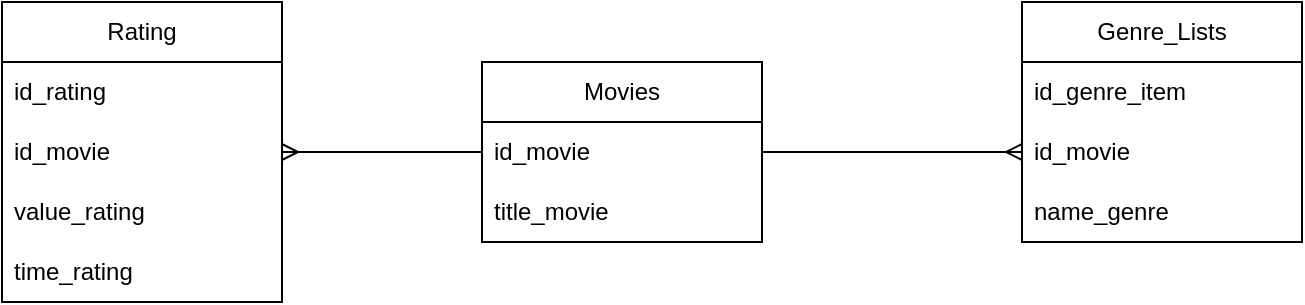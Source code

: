 <mxfile version="20.7.4" type="device"><diagram id="ff_3KB_nhtBKR8RxdCvJ" name="Página-1"><mxGraphModel dx="2261" dy="764" grid="1" gridSize="10" guides="1" tooltips="1" connect="1" arrows="1" fold="1" page="1" pageScale="1" pageWidth="827" pageHeight="1169" math="0" shadow="0"><root><mxCell id="0"/><mxCell id="1" parent="0"/><mxCell id="NYqKiGnYeMxnRLhzOzPk-2" value="Movies" style="swimlane;fontStyle=0;childLayout=stackLayout;horizontal=1;startSize=30;horizontalStack=0;resizeParent=1;resizeParentMax=0;resizeLast=0;collapsible=1;marginBottom=0;whiteSpace=wrap;html=1;" vertex="1" parent="1"><mxGeometry x="140" y="230" width="140" height="90" as="geometry"/></mxCell><mxCell id="NYqKiGnYeMxnRLhzOzPk-3" value="id_movie&lt;br&gt;" style="text;strokeColor=none;fillColor=none;align=left;verticalAlign=middle;spacingLeft=4;spacingRight=4;overflow=hidden;points=[[0,0.5],[1,0.5]];portConstraint=eastwest;rotatable=0;whiteSpace=wrap;html=1;" vertex="1" parent="NYqKiGnYeMxnRLhzOzPk-2"><mxGeometry y="30" width="140" height="30" as="geometry"/></mxCell><mxCell id="NYqKiGnYeMxnRLhzOzPk-6" value="title_movie" style="text;strokeColor=none;fillColor=none;align=left;verticalAlign=middle;spacingLeft=4;spacingRight=4;overflow=hidden;points=[[0,0.5],[1,0.5]];portConstraint=eastwest;rotatable=0;whiteSpace=wrap;html=1;" vertex="1" parent="NYqKiGnYeMxnRLhzOzPk-2"><mxGeometry y="60" width="140" height="30" as="geometry"/></mxCell><mxCell id="NYqKiGnYeMxnRLhzOzPk-8" value="Genre_Lists" style="swimlane;fontStyle=0;childLayout=stackLayout;horizontal=1;startSize=30;horizontalStack=0;resizeParent=1;resizeParentMax=0;resizeLast=0;collapsible=1;marginBottom=0;whiteSpace=wrap;html=1;" vertex="1" parent="1"><mxGeometry x="410" y="200" width="140" height="120" as="geometry"/></mxCell><mxCell id="NYqKiGnYeMxnRLhzOzPk-9" value="id_genre_item" style="text;strokeColor=none;fillColor=none;align=left;verticalAlign=middle;spacingLeft=4;spacingRight=4;overflow=hidden;points=[[0,0.5],[1,0.5]];portConstraint=eastwest;rotatable=0;whiteSpace=wrap;html=1;" vertex="1" parent="NYqKiGnYeMxnRLhzOzPk-8"><mxGeometry y="30" width="140" height="30" as="geometry"/></mxCell><mxCell id="NYqKiGnYeMxnRLhzOzPk-10" value="id_movie" style="text;strokeColor=none;fillColor=none;align=left;verticalAlign=middle;spacingLeft=4;spacingRight=4;overflow=hidden;points=[[0,0.5],[1,0.5]];portConstraint=eastwest;rotatable=0;whiteSpace=wrap;html=1;" vertex="1" parent="NYqKiGnYeMxnRLhzOzPk-8"><mxGeometry y="60" width="140" height="30" as="geometry"/></mxCell><mxCell id="NYqKiGnYeMxnRLhzOzPk-11" value="name_genre" style="text;strokeColor=none;fillColor=none;align=left;verticalAlign=middle;spacingLeft=4;spacingRight=4;overflow=hidden;points=[[0,0.5],[1,0.5]];portConstraint=eastwest;rotatable=0;whiteSpace=wrap;html=1;" vertex="1" parent="NYqKiGnYeMxnRLhzOzPk-8"><mxGeometry y="90" width="140" height="30" as="geometry"/></mxCell><mxCell id="NYqKiGnYeMxnRLhzOzPk-14" style="rounded=0;orthogonalLoop=1;jettySize=auto;html=1;exitX=0;exitY=0.5;exitDx=0;exitDy=0;entryX=1;entryY=0.5;entryDx=0;entryDy=0;endArrow=none;endFill=0;startArrow=ERmany;startFill=0;" edge="1" parent="1" source="NYqKiGnYeMxnRLhzOzPk-10" target="NYqKiGnYeMxnRLhzOzPk-3"><mxGeometry relative="1" as="geometry"/></mxCell><mxCell id="NYqKiGnYeMxnRLhzOzPk-16" value="Rating" style="swimlane;fontStyle=0;childLayout=stackLayout;horizontal=1;startSize=30;horizontalStack=0;resizeParent=1;resizeParentMax=0;resizeLast=0;collapsible=1;marginBottom=0;whiteSpace=wrap;html=1;" vertex="1" parent="1"><mxGeometry x="-100" y="200" width="140" height="150" as="geometry"/></mxCell><mxCell id="NYqKiGnYeMxnRLhzOzPk-17" value="id_rating" style="text;strokeColor=none;fillColor=none;align=left;verticalAlign=middle;spacingLeft=4;spacingRight=4;overflow=hidden;points=[[0,0.5],[1,0.5]];portConstraint=eastwest;rotatable=0;whiteSpace=wrap;html=1;" vertex="1" parent="NYqKiGnYeMxnRLhzOzPk-16"><mxGeometry y="30" width="140" height="30" as="geometry"/></mxCell><mxCell id="NYqKiGnYeMxnRLhzOzPk-18" value="id_movie" style="text;strokeColor=none;fillColor=none;align=left;verticalAlign=middle;spacingLeft=4;spacingRight=4;overflow=hidden;points=[[0,0.5],[1,0.5]];portConstraint=eastwest;rotatable=0;whiteSpace=wrap;html=1;" vertex="1" parent="NYqKiGnYeMxnRLhzOzPk-16"><mxGeometry y="60" width="140" height="30" as="geometry"/></mxCell><mxCell id="NYqKiGnYeMxnRLhzOzPk-19" value="value_rating" style="text;strokeColor=none;fillColor=none;align=left;verticalAlign=middle;spacingLeft=4;spacingRight=4;overflow=hidden;points=[[0,0.5],[1,0.5]];portConstraint=eastwest;rotatable=0;whiteSpace=wrap;html=1;" vertex="1" parent="NYqKiGnYeMxnRLhzOzPk-16"><mxGeometry y="90" width="140" height="30" as="geometry"/></mxCell><mxCell id="NYqKiGnYeMxnRLhzOzPk-20" value="time_rating" style="text;strokeColor=none;fillColor=none;align=left;verticalAlign=middle;spacingLeft=4;spacingRight=4;overflow=hidden;points=[[0,0.5],[1,0.5]];portConstraint=eastwest;rotatable=0;whiteSpace=wrap;html=1;" vertex="1" parent="NYqKiGnYeMxnRLhzOzPk-16"><mxGeometry y="120" width="140" height="30" as="geometry"/></mxCell><mxCell id="NYqKiGnYeMxnRLhzOzPk-21" style="rounded=0;orthogonalLoop=1;jettySize=auto;html=1;exitX=1;exitY=0.5;exitDx=0;exitDy=0;entryX=0;entryY=0.5;entryDx=0;entryDy=0;startArrow=ERmany;startFill=0;endArrow=none;endFill=0;" edge="1" parent="1" source="NYqKiGnYeMxnRLhzOzPk-18" target="NYqKiGnYeMxnRLhzOzPk-3"><mxGeometry relative="1" as="geometry"/></mxCell></root></mxGraphModel></diagram></mxfile>